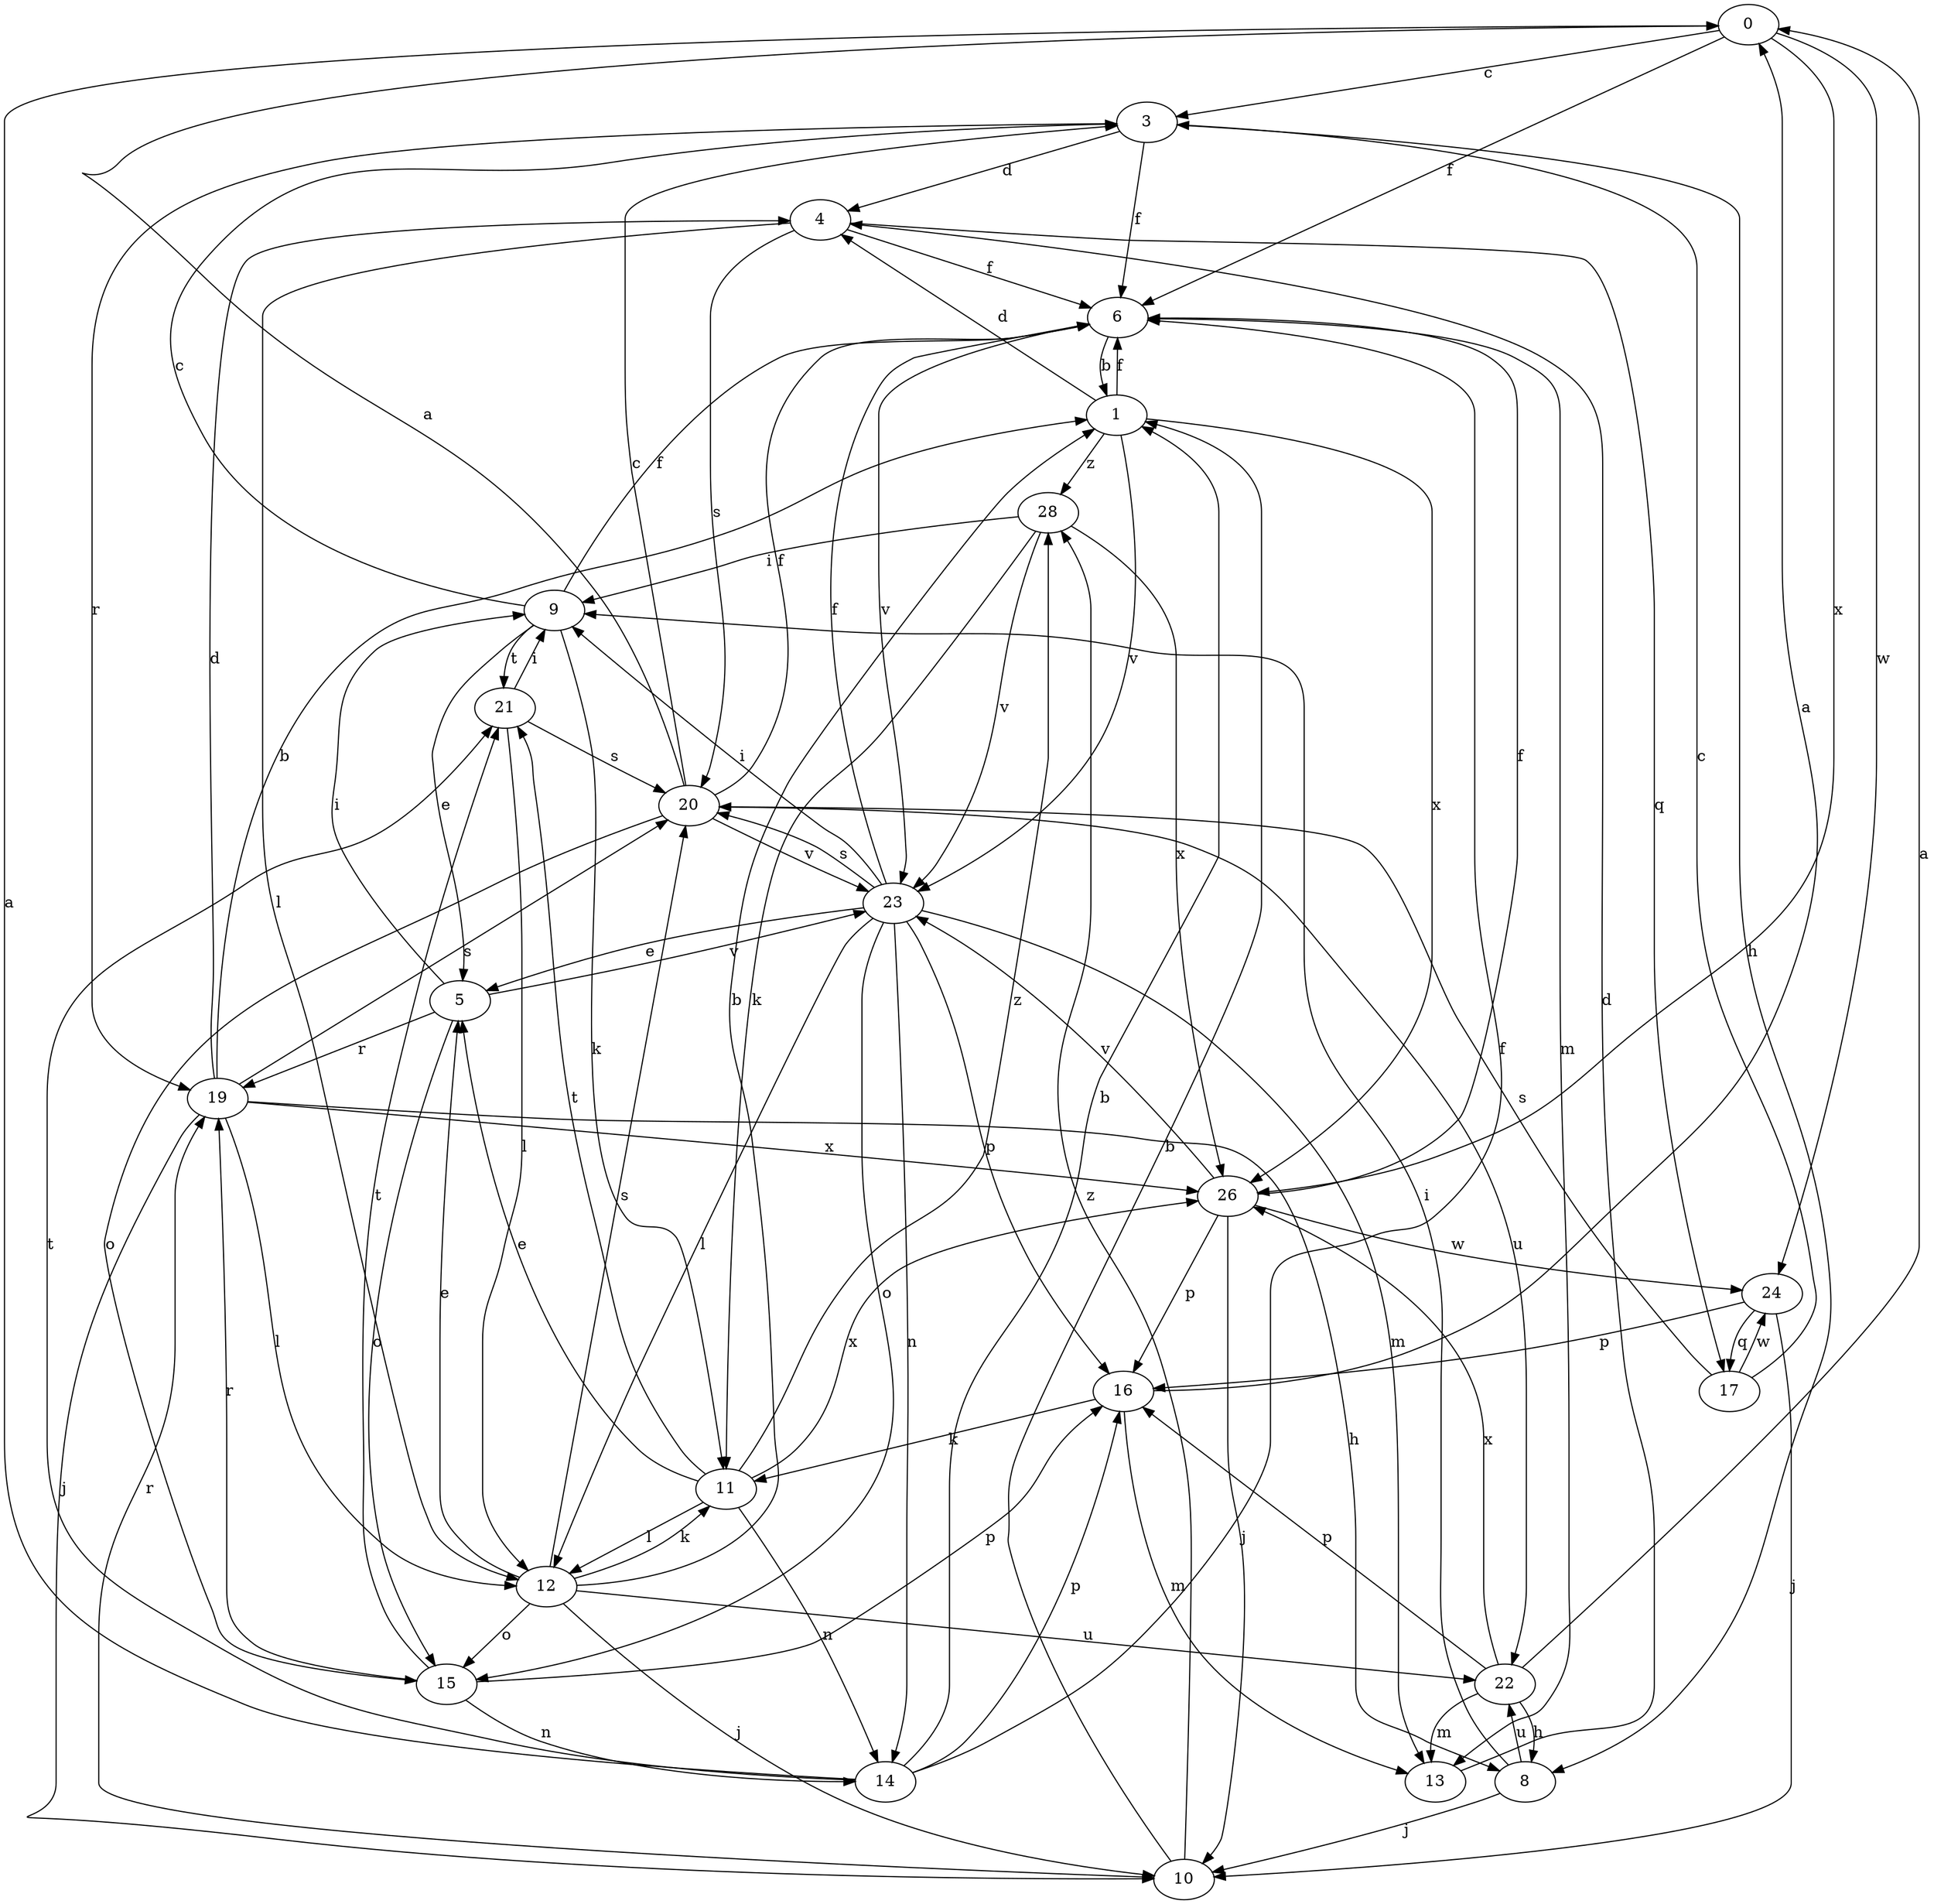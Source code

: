strict digraph  {
0;
1;
3;
4;
5;
6;
8;
9;
10;
11;
12;
13;
14;
15;
16;
17;
19;
20;
21;
22;
23;
24;
26;
28;
0 -> 3  [label=c];
0 -> 6  [label=f];
0 -> 24  [label=w];
0 -> 26  [label=x];
1 -> 4  [label=d];
1 -> 6  [label=f];
1 -> 23  [label=v];
1 -> 26  [label=x];
1 -> 28  [label=z];
3 -> 4  [label=d];
3 -> 6  [label=f];
3 -> 8  [label=h];
3 -> 19  [label=r];
4 -> 6  [label=f];
4 -> 12  [label=l];
4 -> 17  [label=q];
4 -> 20  [label=s];
5 -> 9  [label=i];
5 -> 15  [label=o];
5 -> 19  [label=r];
5 -> 23  [label=v];
6 -> 1  [label=b];
6 -> 13  [label=m];
6 -> 23  [label=v];
8 -> 9  [label=i];
8 -> 10  [label=j];
8 -> 22  [label=u];
9 -> 3  [label=c];
9 -> 5  [label=e];
9 -> 6  [label=f];
9 -> 11  [label=k];
9 -> 21  [label=t];
10 -> 1  [label=b];
10 -> 19  [label=r];
10 -> 28  [label=z];
11 -> 5  [label=e];
11 -> 12  [label=l];
11 -> 14  [label=n];
11 -> 21  [label=t];
11 -> 26  [label=x];
11 -> 28  [label=z];
12 -> 1  [label=b];
12 -> 5  [label=e];
12 -> 10  [label=j];
12 -> 11  [label=k];
12 -> 15  [label=o];
12 -> 20  [label=s];
12 -> 22  [label=u];
13 -> 4  [label=d];
14 -> 0  [label=a];
14 -> 1  [label=b];
14 -> 6  [label=f];
14 -> 16  [label=p];
14 -> 21  [label=t];
15 -> 14  [label=n];
15 -> 16  [label=p];
15 -> 19  [label=r];
15 -> 21  [label=t];
16 -> 0  [label=a];
16 -> 11  [label=k];
16 -> 13  [label=m];
17 -> 3  [label=c];
17 -> 20  [label=s];
17 -> 24  [label=w];
19 -> 1  [label=b];
19 -> 4  [label=d];
19 -> 8  [label=h];
19 -> 10  [label=j];
19 -> 12  [label=l];
19 -> 20  [label=s];
19 -> 26  [label=x];
20 -> 0  [label=a];
20 -> 3  [label=c];
20 -> 6  [label=f];
20 -> 15  [label=o];
20 -> 22  [label=u];
20 -> 23  [label=v];
21 -> 9  [label=i];
21 -> 12  [label=l];
21 -> 20  [label=s];
22 -> 0  [label=a];
22 -> 8  [label=h];
22 -> 13  [label=m];
22 -> 16  [label=p];
22 -> 26  [label=x];
23 -> 5  [label=e];
23 -> 6  [label=f];
23 -> 9  [label=i];
23 -> 12  [label=l];
23 -> 13  [label=m];
23 -> 14  [label=n];
23 -> 15  [label=o];
23 -> 16  [label=p];
23 -> 20  [label=s];
24 -> 10  [label=j];
24 -> 16  [label=p];
24 -> 17  [label=q];
26 -> 6  [label=f];
26 -> 10  [label=j];
26 -> 16  [label=p];
26 -> 23  [label=v];
26 -> 24  [label=w];
28 -> 9  [label=i];
28 -> 11  [label=k];
28 -> 23  [label=v];
28 -> 26  [label=x];
}
